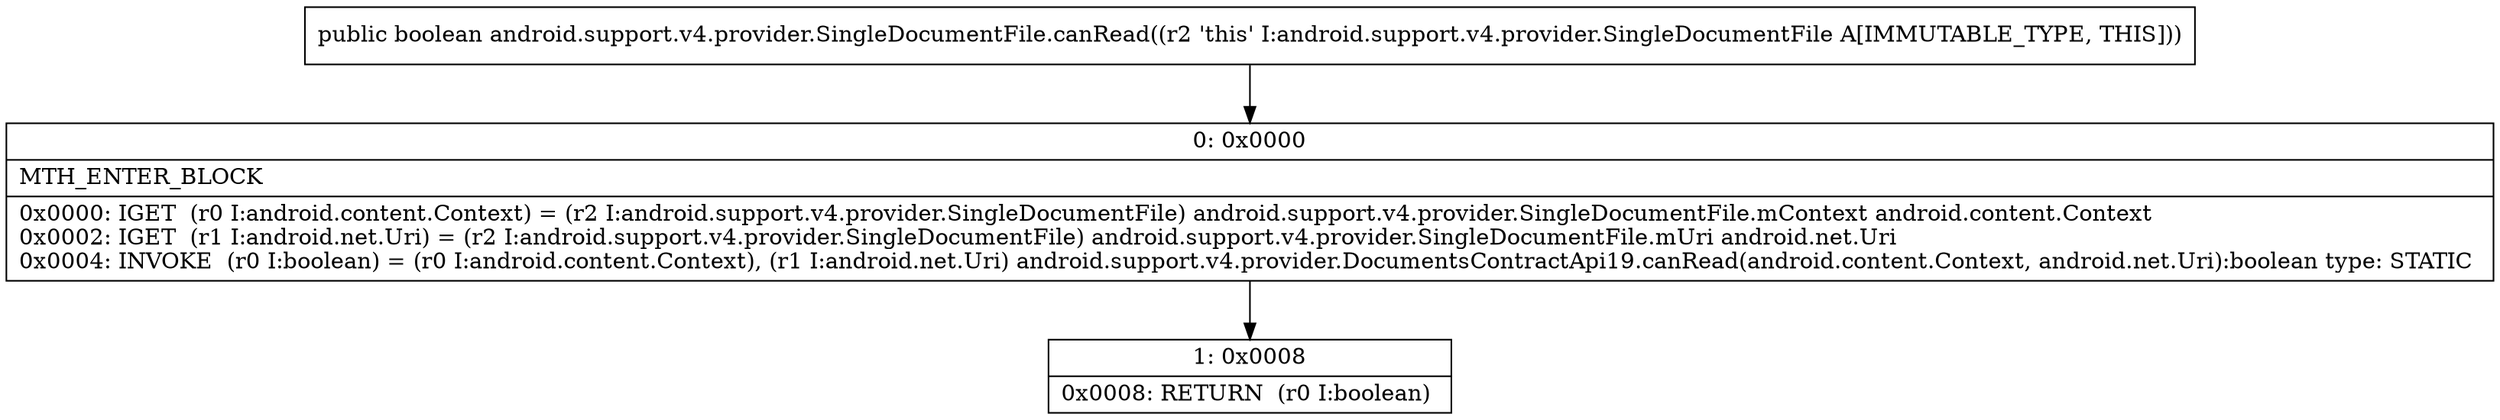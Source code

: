 digraph "CFG forandroid.support.v4.provider.SingleDocumentFile.canRead()Z" {
Node_0 [shape=record,label="{0\:\ 0x0000|MTH_ENTER_BLOCK\l|0x0000: IGET  (r0 I:android.content.Context) = (r2 I:android.support.v4.provider.SingleDocumentFile) android.support.v4.provider.SingleDocumentFile.mContext android.content.Context \l0x0002: IGET  (r1 I:android.net.Uri) = (r2 I:android.support.v4.provider.SingleDocumentFile) android.support.v4.provider.SingleDocumentFile.mUri android.net.Uri \l0x0004: INVOKE  (r0 I:boolean) = (r0 I:android.content.Context), (r1 I:android.net.Uri) android.support.v4.provider.DocumentsContractApi19.canRead(android.content.Context, android.net.Uri):boolean type: STATIC \l}"];
Node_1 [shape=record,label="{1\:\ 0x0008|0x0008: RETURN  (r0 I:boolean) \l}"];
MethodNode[shape=record,label="{public boolean android.support.v4.provider.SingleDocumentFile.canRead((r2 'this' I:android.support.v4.provider.SingleDocumentFile A[IMMUTABLE_TYPE, THIS])) }"];
MethodNode -> Node_0;
Node_0 -> Node_1;
}

